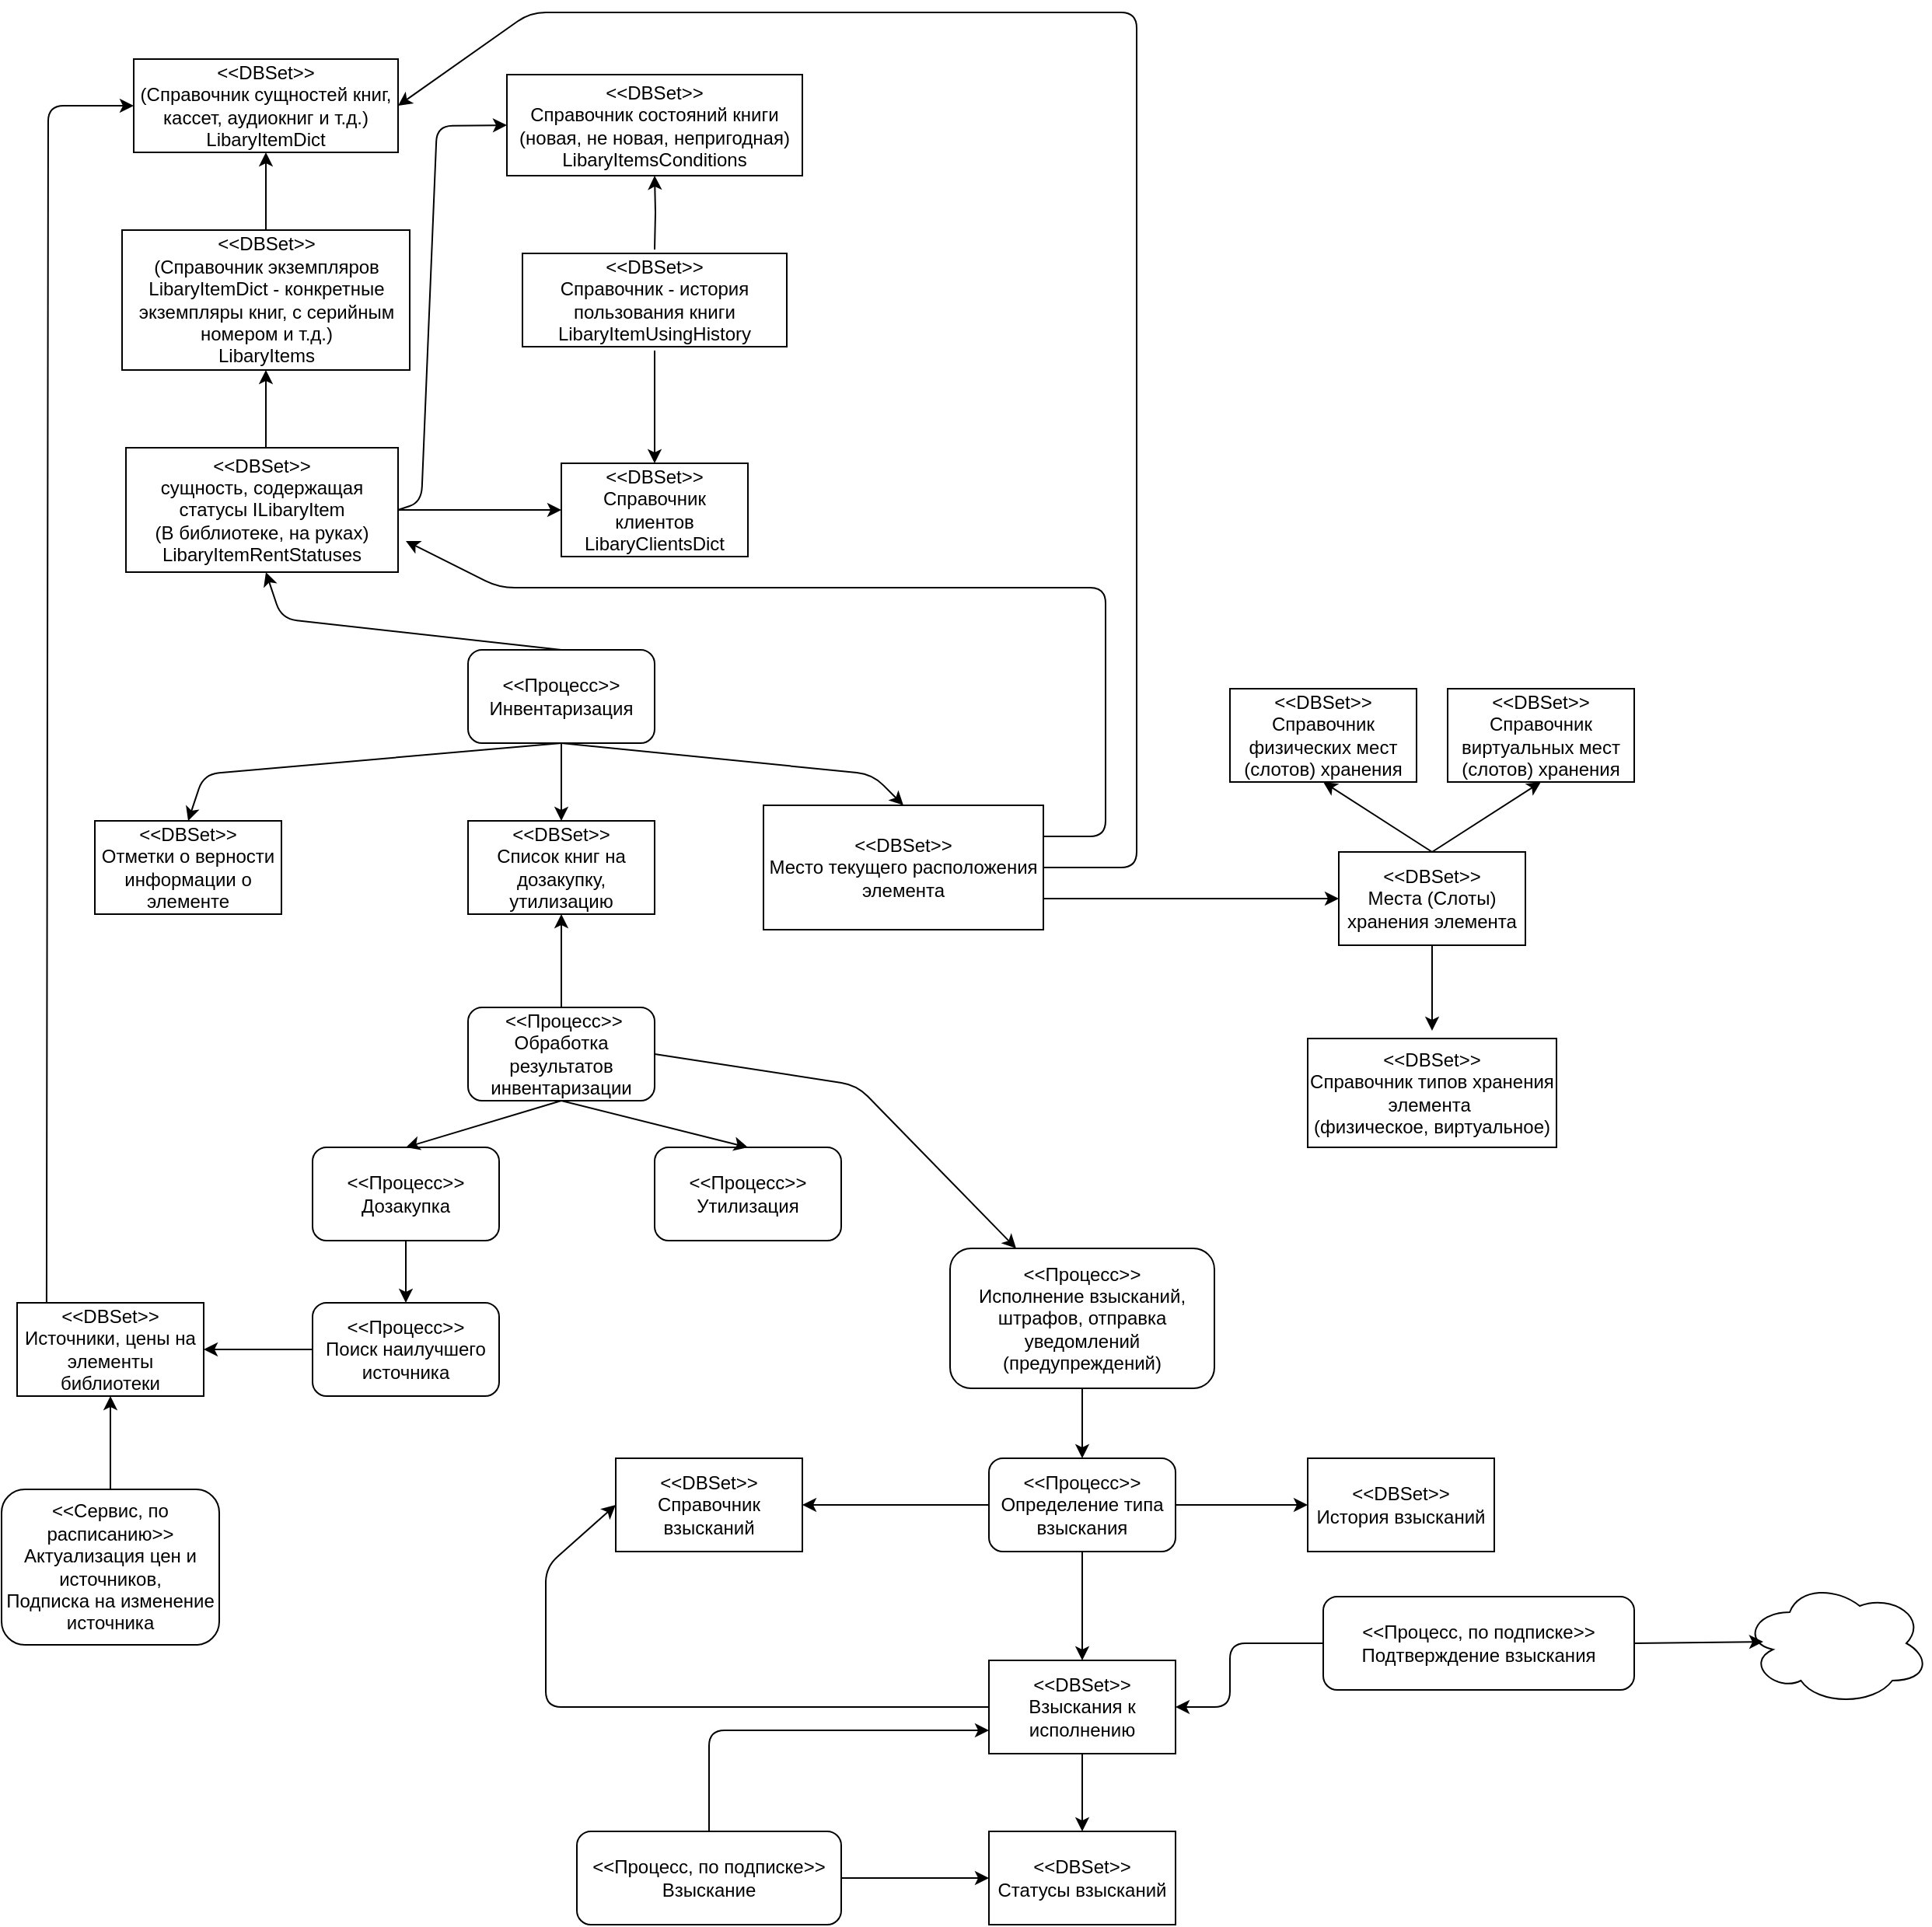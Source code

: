 <mxfile version="14.0.4" type="github">
  <diagram id="gK14NHplJyLcYUVit-RU" name="Page-1">
    <mxGraphModel dx="1422" dy="762" grid="1" gridSize="10" guides="1" tooltips="1" connect="1" arrows="1" fold="1" page="1" pageScale="1" pageWidth="827" pageHeight="1169" math="0" shadow="0">
      <root>
        <mxCell id="0" />
        <mxCell id="1" parent="0" />
        <mxCell id="wRO5aNu6ZZUKkR4L5Q84-1" value="&amp;lt;&amp;lt;Процесс&amp;gt;&amp;gt;&lt;br&gt;Инвентаризация" style="rounded=1;whiteSpace=wrap;html=1;" vertex="1" parent="1">
          <mxGeometry x="310" y="560" width="120" height="60" as="geometry" />
        </mxCell>
        <mxCell id="wRO5aNu6ZZUKkR4L5Q84-17" style="edgeStyle=orthogonalEdgeStyle;rounded=0;orthogonalLoop=1;jettySize=auto;html=1;" edge="1" parent="1">
          <mxGeometry relative="1" as="geometry">
            <mxPoint x="265" y="470" as="sourcePoint" />
            <mxPoint x="370" y="470" as="targetPoint" />
          </mxGeometry>
        </mxCell>
        <mxCell id="wRO5aNu6ZZUKkR4L5Q84-3" value="" style="endArrow=classic;html=1;exitX=0.5;exitY=0;exitDx=0;exitDy=0;entryX=0.5;entryY=1;entryDx=0;entryDy=0;" edge="1" parent="1" source="wRO5aNu6ZZUKkR4L5Q84-1">
          <mxGeometry width="50" height="50" relative="1" as="geometry">
            <mxPoint x="390" y="280" as="sourcePoint" />
            <mxPoint x="180" y="510" as="targetPoint" />
            <Array as="points">
              <mxPoint x="190" y="540" />
            </Array>
          </mxGeometry>
        </mxCell>
        <mxCell id="wRO5aNu6ZZUKkR4L5Q84-7" value="" style="endArrow=classic;html=1;entryX=0.5;entryY=1;entryDx=0;entryDy=0;exitX=0.5;exitY=0;exitDx=0;exitDy=0;" edge="1" parent="1" target="wRO5aNu6ZZUKkR4L5Q84-57">
          <mxGeometry width="50" height="50" relative="1" as="geometry">
            <mxPoint x="180" y="290" as="sourcePoint" />
            <mxPoint x="180" y="250" as="targetPoint" />
          </mxGeometry>
        </mxCell>
        <mxCell id="wRO5aNu6ZZUKkR4L5Q84-8" value="" style="endArrow=classic;html=1;exitX=0.5;exitY=0;exitDx=0;exitDy=0;entryX=0.5;entryY=1;entryDx=0;entryDy=0;" edge="1" parent="1">
          <mxGeometry width="50" height="50" relative="1" as="geometry">
            <mxPoint x="180" y="430" as="sourcePoint" />
            <mxPoint x="180" y="380" as="targetPoint" />
          </mxGeometry>
        </mxCell>
        <mxCell id="wRO5aNu6ZZUKkR4L5Q84-16" style="edgeStyle=orthogonalEdgeStyle;rounded=0;orthogonalLoop=1;jettySize=auto;html=1;entryX=0.5;entryY=1;entryDx=0;entryDy=0;" edge="1" parent="1" target="wRO5aNu6ZZUKkR4L5Q84-58">
          <mxGeometry relative="1" as="geometry">
            <mxPoint x="430" y="302.5" as="sourcePoint" />
            <mxPoint x="430" y="255" as="targetPoint" />
          </mxGeometry>
        </mxCell>
        <mxCell id="wRO5aNu6ZZUKkR4L5Q84-11" value="" style="endArrow=classic;html=1;entryX=0;entryY=0.5;entryDx=0;entryDy=0;exitX=1;exitY=0.5;exitDx=0;exitDy=0;" edge="1" parent="1" target="wRO5aNu6ZZUKkR4L5Q84-58">
          <mxGeometry width="50" height="50" relative="1" as="geometry">
            <mxPoint x="265" y="470" as="sourcePoint" />
            <mxPoint x="345" y="225" as="targetPoint" />
            <Array as="points">
              <mxPoint x="280" y="465" />
              <mxPoint x="290" y="223" />
            </Array>
          </mxGeometry>
        </mxCell>
        <mxCell id="wRO5aNu6ZZUKkR4L5Q84-12" value="" style="endArrow=classic;html=1;entryX=0.5;entryY=0;entryDx=0;entryDy=0;exitX=0.5;exitY=1;exitDx=0;exitDy=0;" edge="1" parent="1">
          <mxGeometry width="50" height="50" relative="1" as="geometry">
            <mxPoint x="430" y="367.5" as="sourcePoint" />
            <mxPoint x="430" y="440" as="targetPoint" />
          </mxGeometry>
        </mxCell>
        <mxCell id="wRO5aNu6ZZUKkR4L5Q84-20" value="" style="endArrow=classic;html=1;entryX=0.25;entryY=0;entryDx=0;entryDy=0;exitX=0.5;exitY=1;exitDx=0;exitDy=0;" edge="1" parent="1" source="wRO5aNu6ZZUKkR4L5Q84-1">
          <mxGeometry width="50" height="50" relative="1" as="geometry">
            <mxPoint x="390" y="360" as="sourcePoint" />
            <mxPoint x="590" y="660" as="targetPoint" />
            <Array as="points">
              <mxPoint x="570" y="640" />
            </Array>
          </mxGeometry>
        </mxCell>
        <mxCell id="wRO5aNu6ZZUKkR4L5Q84-24" value="" style="endArrow=classic;html=1;entryX=0.5;entryY=0;entryDx=0;entryDy=0;exitX=0.5;exitY=1;exitDx=0;exitDy=0;" edge="1" parent="1" source="wRO5aNu6ZZUKkR4L5Q84-1">
          <mxGeometry width="50" height="50" relative="1" as="geometry">
            <mxPoint x="390" y="520" as="sourcePoint" />
            <mxPoint x="130" y="670" as="targetPoint" />
            <Array as="points">
              <mxPoint x="140" y="640" />
            </Array>
          </mxGeometry>
        </mxCell>
        <mxCell id="wRO5aNu6ZZUKkR4L5Q84-25" value="" style="endArrow=classic;html=1;entryX=0.5;entryY=0;entryDx=0;entryDy=0;" edge="1" parent="1">
          <mxGeometry width="50" height="50" relative="1" as="geometry">
            <mxPoint x="370" y="620" as="sourcePoint" />
            <mxPoint x="370" y="670" as="targetPoint" />
          </mxGeometry>
        </mxCell>
        <mxCell id="wRO5aNu6ZZUKkR4L5Q84-27" value="" style="endArrow=classic;html=1;entryX=1;entryY=0.5;entryDx=0;entryDy=0;exitX=1;exitY=0.5;exitDx=0;exitDy=0;" edge="1" parent="1" source="wRO5aNu6ZZUKkR4L5Q84-66" target="wRO5aNu6ZZUKkR4L5Q84-57">
          <mxGeometry width="50" height="50" relative="1" as="geometry">
            <mxPoint x="710" y="700" as="sourcePoint" />
            <mxPoint x="265" y="208.98" as="targetPoint" />
            <Array as="points">
              <mxPoint x="740" y="700" />
              <mxPoint x="740" y="150" />
              <mxPoint x="350" y="150" />
            </Array>
          </mxGeometry>
        </mxCell>
        <mxCell id="wRO5aNu6ZZUKkR4L5Q84-34" value="" style="endArrow=classic;html=1;entryX=0.5;entryY=1;entryDx=0;entryDy=0;exitX=0.5;exitY=0;exitDx=0;exitDy=0;" edge="1" parent="1">
          <mxGeometry width="50" height="50" relative="1" as="geometry">
            <mxPoint x="930" y="690" as="sourcePoint" />
            <mxPoint x="860" y="645" as="targetPoint" />
          </mxGeometry>
        </mxCell>
        <mxCell id="wRO5aNu6ZZUKkR4L5Q84-35" value="" style="endArrow=classic;html=1;entryX=0.5;entryY=1;entryDx=0;entryDy=0;exitX=0.5;exitY=0;exitDx=0;exitDy=0;" edge="1" parent="1">
          <mxGeometry width="50" height="50" relative="1" as="geometry">
            <mxPoint x="930" y="690" as="sourcePoint" />
            <mxPoint x="1000" y="645" as="targetPoint" />
          </mxGeometry>
        </mxCell>
        <mxCell id="wRO5aNu6ZZUKkR4L5Q84-36" value="" style="endArrow=classic;html=1;entryX=0;entryY=0.5;entryDx=0;entryDy=0;exitX=1;exitY=0.75;exitDx=0;exitDy=0;" edge="1" parent="1" source="wRO5aNu6ZZUKkR4L5Q84-66">
          <mxGeometry width="50" height="50" relative="1" as="geometry">
            <mxPoint x="710" y="720" as="sourcePoint" />
            <mxPoint x="870" y="720" as="targetPoint" />
            <Array as="points">
              <mxPoint x="760" y="720" />
            </Array>
          </mxGeometry>
        </mxCell>
        <mxCell id="wRO5aNu6ZZUKkR4L5Q84-39" value="" style="endArrow=classic;html=1;exitX=1;exitY=0.25;exitDx=0;exitDy=0;" edge="1" parent="1" source="wRO5aNu6ZZUKkR4L5Q84-66">
          <mxGeometry width="50" height="50" relative="1" as="geometry">
            <mxPoint x="710" y="680" as="sourcePoint" />
            <mxPoint x="270" y="490" as="targetPoint" />
            <Array as="points">
              <mxPoint x="720" y="680" />
              <mxPoint x="720" y="520" />
              <mxPoint x="530" y="520" />
              <mxPoint x="330" y="520" />
            </Array>
          </mxGeometry>
        </mxCell>
        <mxCell id="wRO5aNu6ZZUKkR4L5Q84-40" value="" style="endArrow=classic;html=1;entryX=0.5;entryY=0;entryDx=0;entryDy=0;exitX=0.5;exitY=1;exitDx=0;exitDy=0;" edge="1" parent="1">
          <mxGeometry width="50" height="50" relative="1" as="geometry">
            <mxPoint x="930" y="750" as="sourcePoint" />
            <mxPoint x="930" y="805" as="targetPoint" />
          </mxGeometry>
        </mxCell>
        <mxCell id="wRO5aNu6ZZUKkR4L5Q84-42" style="edgeStyle=orthogonalEdgeStyle;rounded=0;orthogonalLoop=1;jettySize=auto;html=1;entryX=0.5;entryY=1;entryDx=0;entryDy=0;" edge="1" parent="1" source="wRO5aNu6ZZUKkR4L5Q84-41">
          <mxGeometry relative="1" as="geometry">
            <mxPoint x="370" y="730" as="targetPoint" />
          </mxGeometry>
        </mxCell>
        <mxCell id="wRO5aNu6ZZUKkR4L5Q84-41" value="&amp;nbsp;&amp;lt;&amp;lt;Процесс&amp;gt;&amp;gt;&lt;br&gt;Обработка результатов инвентаризации" style="rounded=1;whiteSpace=wrap;html=1;" vertex="1" parent="1">
          <mxGeometry x="310" y="790" width="120" height="60" as="geometry" />
        </mxCell>
        <mxCell id="wRO5aNu6ZZUKkR4L5Q84-43" value="&amp;lt;&amp;lt;Процесс&amp;gt;&amp;gt;&lt;br&gt;Утилизация" style="rounded=1;whiteSpace=wrap;html=1;" vertex="1" parent="1">
          <mxGeometry x="430" y="880" width="120" height="60" as="geometry" />
        </mxCell>
        <mxCell id="wRO5aNu6ZZUKkR4L5Q84-44" value="&amp;lt;&amp;lt;Процесс&amp;gt;&amp;gt;&lt;br&gt;Дозакупка" style="rounded=1;whiteSpace=wrap;html=1;" vertex="1" parent="1">
          <mxGeometry x="210" y="880" width="120" height="60" as="geometry" />
        </mxCell>
        <mxCell id="wRO5aNu6ZZUKkR4L5Q84-45" value="" style="endArrow=classic;html=1;entryX=0.5;entryY=0;entryDx=0;entryDy=0;exitX=0.5;exitY=1;exitDx=0;exitDy=0;" edge="1" parent="1" source="wRO5aNu6ZZUKkR4L5Q84-41" target="wRO5aNu6ZZUKkR4L5Q84-44">
          <mxGeometry width="50" height="50" relative="1" as="geometry">
            <mxPoint x="390" y="870" as="sourcePoint" />
            <mxPoint x="440" y="820" as="targetPoint" />
          </mxGeometry>
        </mxCell>
        <mxCell id="wRO5aNu6ZZUKkR4L5Q84-46" value="" style="endArrow=classic;html=1;entryX=0.5;entryY=0;entryDx=0;entryDy=0;exitX=0.5;exitY=1;exitDx=0;exitDy=0;" edge="1" parent="1" source="wRO5aNu6ZZUKkR4L5Q84-41" target="wRO5aNu6ZZUKkR4L5Q84-43">
          <mxGeometry width="50" height="50" relative="1" as="geometry">
            <mxPoint x="390" y="870" as="sourcePoint" />
            <mxPoint x="440" y="820" as="targetPoint" />
          </mxGeometry>
        </mxCell>
        <mxCell id="wRO5aNu6ZZUKkR4L5Q84-49" value="" style="endArrow=classic;html=1;entryX=0;entryY=0.5;entryDx=0;entryDy=0;exitX=0.158;exitY=0;exitDx=0;exitDy=0;exitPerimeter=0;" edge="1" parent="1" target="wRO5aNu6ZZUKkR4L5Q84-57">
          <mxGeometry width="50" height="50" relative="1" as="geometry">
            <mxPoint x="38.96" y="980" as="sourcePoint" />
            <mxPoint x="95" y="215" as="targetPoint" />
            <Array as="points">
              <mxPoint x="40" y="210" />
            </Array>
          </mxGeometry>
        </mxCell>
        <mxCell id="wRO5aNu6ZZUKkR4L5Q84-50" value="&amp;lt;&amp;lt;Процесс&amp;gt;&amp;gt;&lt;br&gt;Поиск наилучшего источника" style="rounded=1;whiteSpace=wrap;html=1;" vertex="1" parent="1">
          <mxGeometry x="210" y="980" width="120" height="60" as="geometry" />
        </mxCell>
        <mxCell id="wRO5aNu6ZZUKkR4L5Q84-51" value="" style="endArrow=classic;html=1;entryX=0.5;entryY=0;entryDx=0;entryDy=0;exitX=0.5;exitY=1;exitDx=0;exitDy=0;" edge="1" parent="1" source="wRO5aNu6ZZUKkR4L5Q84-44" target="wRO5aNu6ZZUKkR4L5Q84-50">
          <mxGeometry width="50" height="50" relative="1" as="geometry">
            <mxPoint x="390" y="980" as="sourcePoint" />
            <mxPoint x="440" y="930" as="targetPoint" />
          </mxGeometry>
        </mxCell>
        <mxCell id="wRO5aNu6ZZUKkR4L5Q84-52" value="" style="endArrow=classic;html=1;entryX=1;entryY=0.5;entryDx=0;entryDy=0;exitX=0;exitY=0.5;exitDx=0;exitDy=0;" edge="1" parent="1" source="wRO5aNu6ZZUKkR4L5Q84-50">
          <mxGeometry width="50" height="50" relative="1" as="geometry">
            <mxPoint x="390" y="980" as="sourcePoint" />
            <mxPoint x="140" y="1010" as="targetPoint" />
          </mxGeometry>
        </mxCell>
        <mxCell id="wRO5aNu6ZZUKkR4L5Q84-54" style="edgeStyle=orthogonalEdgeStyle;rounded=0;orthogonalLoop=1;jettySize=auto;html=1;entryX=0.5;entryY=1;entryDx=0;entryDy=0;" edge="1" parent="1" source="wRO5aNu6ZZUKkR4L5Q84-53">
          <mxGeometry relative="1" as="geometry">
            <mxPoint x="80" y="1040" as="targetPoint" />
          </mxGeometry>
        </mxCell>
        <mxCell id="wRO5aNu6ZZUKkR4L5Q84-53" value="&amp;lt;&amp;lt;Сервис, по расписанию&amp;gt;&amp;gt;&lt;br&gt;Актуализация цен и источников,&lt;br&gt;Подписка на изменение источника" style="rounded=1;whiteSpace=wrap;html=1;" vertex="1" parent="1">
          <mxGeometry x="10" y="1100" width="140" height="100" as="geometry" />
        </mxCell>
        <mxCell id="wRO5aNu6ZZUKkR4L5Q84-77" style="edgeStyle=orthogonalEdgeStyle;rounded=0;orthogonalLoop=1;jettySize=auto;html=1;entryX=0.5;entryY=0;entryDx=0;entryDy=0;" edge="1" parent="1" source="wRO5aNu6ZZUKkR4L5Q84-55" target="wRO5aNu6ZZUKkR4L5Q84-76">
          <mxGeometry relative="1" as="geometry" />
        </mxCell>
        <mxCell id="wRO5aNu6ZZUKkR4L5Q84-55" value="&amp;lt;&amp;lt;Процесс&amp;gt;&amp;gt;&lt;br&gt;Исполнение взысканий, штрафов, отправка уведомлений (предупреждений)" style="rounded=1;whiteSpace=wrap;html=1;" vertex="1" parent="1">
          <mxGeometry x="620" y="945" width="170" height="90" as="geometry" />
        </mxCell>
        <mxCell id="wRO5aNu6ZZUKkR4L5Q84-57" value="&lt;span&gt;&amp;lt;&amp;lt;DBSet&amp;gt;&amp;gt;&lt;/span&gt;&lt;br&gt;&lt;span&gt;(Справочник сущностей книг, кассет, аудиокниг и т.д.)&lt;/span&gt;&lt;br&gt;&lt;span&gt;LibaryItemDict&lt;/span&gt;" style="rounded=0;whiteSpace=wrap;html=1;" vertex="1" parent="1">
          <mxGeometry x="95" y="180" width="170" height="60" as="geometry" />
        </mxCell>
        <mxCell id="wRO5aNu6ZZUKkR4L5Q84-58" value="&lt;span&gt;&amp;lt;&amp;lt;DBSet&amp;gt;&amp;gt;&lt;/span&gt;&lt;br&gt;&lt;span&gt;Справочник состояний книги&lt;/span&gt;&lt;br&gt;&lt;span&gt;(новая, не новая, непригодная)&lt;/span&gt;&lt;br&gt;&lt;span&gt;LibaryItemsConditions&lt;/span&gt;" style="rounded=0;whiteSpace=wrap;html=1;" vertex="1" parent="1">
          <mxGeometry x="335" y="190" width="190" height="65" as="geometry" />
        </mxCell>
        <mxCell id="wRO5aNu6ZZUKkR4L5Q84-60" value="&lt;span&gt;&amp;lt;&amp;lt;DBSet&amp;gt;&amp;gt;&lt;/span&gt;&lt;br&gt;&lt;span&gt;Справочник - история пользования книги&lt;/span&gt;&lt;br&gt;&lt;span&gt;LibaryItemUsingHistory&lt;/span&gt;" style="rounded=0;whiteSpace=wrap;html=1;" vertex="1" parent="1">
          <mxGeometry x="345" y="305" width="170" height="60" as="geometry" />
        </mxCell>
        <mxCell id="wRO5aNu6ZZUKkR4L5Q84-61" value="&lt;span&gt;&amp;lt;&amp;lt;DBSet&amp;gt;&amp;gt;&lt;/span&gt;&lt;br&gt;&lt;span&gt;(Справочник экземпляров LibaryItemDict - конкретные экземпляры книг, с серийным номером и т.д.)&lt;/span&gt;&lt;br&gt;&lt;span&gt;LibaryItems&lt;/span&gt;" style="rounded=0;whiteSpace=wrap;html=1;" vertex="1" parent="1">
          <mxGeometry x="87.5" y="290" width="185" height="90" as="geometry" />
        </mxCell>
        <mxCell id="wRO5aNu6ZZUKkR4L5Q84-62" value="&lt;span&gt;&amp;lt;&amp;lt;DBSet&amp;gt;&amp;gt;&lt;/span&gt;&lt;br&gt;&lt;span&gt;Справочник клиентов&lt;/span&gt;&lt;br&gt;&lt;span&gt;LibaryClientsDict&lt;/span&gt;" style="rounded=0;whiteSpace=wrap;html=1;" vertex="1" parent="1">
          <mxGeometry x="370" y="440" width="120" height="60" as="geometry" />
        </mxCell>
        <mxCell id="wRO5aNu6ZZUKkR4L5Q84-63" value="&lt;span&gt;&amp;lt;&amp;lt;DBSet&amp;gt;&amp;gt;&lt;/span&gt;&lt;br&gt;&lt;span&gt;сущность, содержащая статусы ILibaryItem&lt;/span&gt;&lt;br&gt;&lt;span&gt;(В библиотеке, на руках)&lt;/span&gt;&lt;br&gt;&lt;span&gt;LibaryItemRentStatuses&lt;/span&gt;" style="rounded=0;whiteSpace=wrap;html=1;" vertex="1" parent="1">
          <mxGeometry x="90" y="430" width="175" height="80" as="geometry" />
        </mxCell>
        <mxCell id="wRO5aNu6ZZUKkR4L5Q84-64" value="&lt;span&gt;&amp;lt;&amp;lt;DBSet&amp;gt;&amp;gt;&lt;/span&gt;&lt;br&gt;&lt;span&gt;Отметки о верности информации о элементе&lt;/span&gt;" style="rounded=0;whiteSpace=wrap;html=1;" vertex="1" parent="1">
          <mxGeometry x="70" y="670" width="120" height="60" as="geometry" />
        </mxCell>
        <mxCell id="wRO5aNu6ZZUKkR4L5Q84-65" value="&lt;span&gt;&amp;lt;&amp;lt;DBSet&amp;gt;&amp;gt;&lt;/span&gt;&lt;br&gt;&lt;span&gt;Список книг на дозакупку, утилизацию&lt;/span&gt;" style="rounded=0;whiteSpace=wrap;html=1;" vertex="1" parent="1">
          <mxGeometry x="310" y="670" width="120" height="60" as="geometry" />
        </mxCell>
        <mxCell id="wRO5aNu6ZZUKkR4L5Q84-66" value="&lt;span&gt;&amp;lt;&amp;lt;DBSet&amp;gt;&amp;gt;&lt;/span&gt;&lt;br&gt;&lt;span&gt;Место текущего расположения элемента&lt;/span&gt;" style="rounded=0;whiteSpace=wrap;html=1;" vertex="1" parent="1">
          <mxGeometry x="500" y="660" width="180" height="80" as="geometry" />
        </mxCell>
        <mxCell id="wRO5aNu6ZZUKkR4L5Q84-67" value="&lt;span&gt;&amp;lt;&amp;lt;DBSet&amp;gt;&amp;gt;&lt;/span&gt;&lt;br&gt;&lt;span&gt;Источники, цены на элементы библиотеки&lt;/span&gt;" style="rounded=0;whiteSpace=wrap;html=1;" vertex="1" parent="1">
          <mxGeometry x="20" y="980" width="120" height="60" as="geometry" />
        </mxCell>
        <mxCell id="wRO5aNu6ZZUKkR4L5Q84-69" value="&lt;span&gt;&amp;lt;&amp;lt;DBSet&amp;gt;&amp;gt;&lt;/span&gt;&lt;br&gt;&lt;span&gt;Справочник физических мест (слотов) хранения&lt;/span&gt;" style="rounded=0;whiteSpace=wrap;html=1;" vertex="1" parent="1">
          <mxGeometry x="800" y="585" width="120" height="60" as="geometry" />
        </mxCell>
        <mxCell id="wRO5aNu6ZZUKkR4L5Q84-70" value="&lt;span&gt;&amp;lt;&amp;lt;DBSet&amp;gt;&amp;gt;&lt;/span&gt;&lt;br&gt;&lt;span&gt;Справочник виртуальных мест (слотов) хранения&lt;/span&gt;" style="rounded=0;whiteSpace=wrap;html=1;" vertex="1" parent="1">
          <mxGeometry x="940" y="585" width="120" height="60" as="geometry" />
        </mxCell>
        <mxCell id="wRO5aNu6ZZUKkR4L5Q84-71" value="&lt;span&gt;&amp;lt;&amp;lt;DBSet&amp;gt;&amp;gt;&lt;/span&gt;&lt;br&gt;&lt;span&gt;Места (Слоты) хранения элемента&lt;/span&gt;" style="rounded=0;whiteSpace=wrap;html=1;" vertex="1" parent="1">
          <mxGeometry x="870" y="690" width="120" height="60" as="geometry" />
        </mxCell>
        <mxCell id="wRO5aNu6ZZUKkR4L5Q84-73" value="&lt;span&gt;&amp;lt;&amp;lt;DBSet&amp;gt;&amp;gt;&lt;/span&gt;&lt;br&gt;&lt;span&gt;Справочник типов хранения элемента&amp;nbsp;&lt;/span&gt;&lt;br&gt;&lt;span&gt;(физическое, виртуальное)&lt;/span&gt;" style="rounded=0;whiteSpace=wrap;html=1;" vertex="1" parent="1">
          <mxGeometry x="850" y="810" width="160" height="70" as="geometry" />
        </mxCell>
        <mxCell id="wRO5aNu6ZZUKkR4L5Q84-74" value="&amp;lt;&amp;lt;DBSet&amp;gt;&amp;gt;&lt;br&gt;Справочник взысканий" style="rounded=0;whiteSpace=wrap;html=1;" vertex="1" parent="1">
          <mxGeometry x="405" y="1080" width="120" height="60" as="geometry" />
        </mxCell>
        <mxCell id="wRO5aNu6ZZUKkR4L5Q84-75" value="" style="endArrow=classic;html=1;entryX=0.25;entryY=0;entryDx=0;entryDy=0;exitX=1;exitY=0.5;exitDx=0;exitDy=0;" edge="1" parent="1" source="wRO5aNu6ZZUKkR4L5Q84-41" target="wRO5aNu6ZZUKkR4L5Q84-55">
          <mxGeometry width="50" height="50" relative="1" as="geometry">
            <mxPoint x="390" y="840" as="sourcePoint" />
            <mxPoint x="440" y="790" as="targetPoint" />
            <Array as="points">
              <mxPoint x="560" y="840" />
            </Array>
          </mxGeometry>
        </mxCell>
        <mxCell id="wRO5aNu6ZZUKkR4L5Q84-76" value="&amp;lt;&amp;lt;Процесс&amp;gt;&amp;gt;&lt;br&gt;Определение типа взыскания" style="rounded=1;whiteSpace=wrap;html=1;" vertex="1" parent="1">
          <mxGeometry x="645" y="1080" width="120" height="60" as="geometry" />
        </mxCell>
        <mxCell id="wRO5aNu6ZZUKkR4L5Q84-78" value="&amp;lt;&amp;lt;DBSet&amp;gt;&amp;gt;&lt;br&gt;Взыскания к исполнению" style="rounded=0;whiteSpace=wrap;html=1;" vertex="1" parent="1">
          <mxGeometry x="645" y="1210" width="120" height="60" as="geometry" />
        </mxCell>
        <mxCell id="wRO5aNu6ZZUKkR4L5Q84-80" value="&amp;lt;&amp;lt;DBSet&amp;gt;&amp;gt;&lt;br&gt;История взысканий" style="rounded=0;whiteSpace=wrap;html=1;" vertex="1" parent="1">
          <mxGeometry x="850" y="1080" width="120" height="60" as="geometry" />
        </mxCell>
        <mxCell id="wRO5aNu6ZZUKkR4L5Q84-81" value="" style="endArrow=classic;html=1;entryX=0;entryY=0.5;entryDx=0;entryDy=0;exitX=0;exitY=0.5;exitDx=0;exitDy=0;" edge="1" parent="1" source="wRO5aNu6ZZUKkR4L5Q84-78" target="wRO5aNu6ZZUKkR4L5Q84-74">
          <mxGeometry width="50" height="50" relative="1" as="geometry">
            <mxPoint x="390" y="1110" as="sourcePoint" />
            <mxPoint x="440" y="1060" as="targetPoint" />
            <Array as="points">
              <mxPoint x="360" y="1240" />
              <mxPoint x="360" y="1150" />
            </Array>
          </mxGeometry>
        </mxCell>
        <mxCell id="wRO5aNu6ZZUKkR4L5Q84-82" value="" style="endArrow=classic;html=1;entryX=1;entryY=0.5;entryDx=0;entryDy=0;exitX=0;exitY=0.5;exitDx=0;exitDy=0;" edge="1" parent="1" source="wRO5aNu6ZZUKkR4L5Q84-76" target="wRO5aNu6ZZUKkR4L5Q84-74">
          <mxGeometry width="50" height="50" relative="1" as="geometry">
            <mxPoint x="390" y="1110" as="sourcePoint" />
            <mxPoint x="440" y="1060" as="targetPoint" />
          </mxGeometry>
        </mxCell>
        <mxCell id="wRO5aNu6ZZUKkR4L5Q84-85" value="" style="endArrow=classic;html=1;entryX=0.5;entryY=0;entryDx=0;entryDy=0;exitX=0.5;exitY=1;exitDx=0;exitDy=0;" edge="1" parent="1" source="wRO5aNu6ZZUKkR4L5Q84-76" target="wRO5aNu6ZZUKkR4L5Q84-78">
          <mxGeometry width="50" height="50" relative="1" as="geometry">
            <mxPoint x="390" y="1210" as="sourcePoint" />
            <mxPoint x="440" y="1160" as="targetPoint" />
          </mxGeometry>
        </mxCell>
        <mxCell id="wRO5aNu6ZZUKkR4L5Q84-86" value="&amp;lt;&amp;lt;Процесс, по подписке&amp;gt;&amp;gt;&lt;br&gt;Взыскание" style="rounded=1;whiteSpace=wrap;html=1;" vertex="1" parent="1">
          <mxGeometry x="380" y="1320" width="170" height="60" as="geometry" />
        </mxCell>
        <mxCell id="wRO5aNu6ZZUKkR4L5Q84-89" value="" style="endArrow=classic;html=1;entryX=0;entryY=0.75;entryDx=0;entryDy=0;exitX=0.5;exitY=0;exitDx=0;exitDy=0;" edge="1" parent="1" source="wRO5aNu6ZZUKkR4L5Q84-86" target="wRO5aNu6ZZUKkR4L5Q84-78">
          <mxGeometry width="50" height="50" relative="1" as="geometry">
            <mxPoint x="390" y="1290" as="sourcePoint" />
            <mxPoint x="440" y="1240" as="targetPoint" />
            <Array as="points">
              <mxPoint x="465" y="1255" />
            </Array>
          </mxGeometry>
        </mxCell>
        <mxCell id="wRO5aNu6ZZUKkR4L5Q84-90" value="" style="endArrow=classic;html=1;entryX=0;entryY=0.5;entryDx=0;entryDy=0;exitX=1;exitY=0.5;exitDx=0;exitDy=0;" edge="1" parent="1" source="wRO5aNu6ZZUKkR4L5Q84-76" target="wRO5aNu6ZZUKkR4L5Q84-80">
          <mxGeometry width="50" height="50" relative="1" as="geometry">
            <mxPoint x="390" y="1290" as="sourcePoint" />
            <mxPoint x="440" y="1240" as="targetPoint" />
          </mxGeometry>
        </mxCell>
        <mxCell id="wRO5aNu6ZZUKkR4L5Q84-91" value="&amp;lt;&amp;lt;Процесс, по подписке&amp;gt;&amp;gt;&lt;br&gt;Подтверждение взыскания" style="rounded=1;whiteSpace=wrap;html=1;" vertex="1" parent="1">
          <mxGeometry x="860" y="1169" width="200" height="60" as="geometry" />
        </mxCell>
        <mxCell id="wRO5aNu6ZZUKkR4L5Q84-92" value="&amp;lt;&amp;lt;DBSet&amp;gt;&amp;gt;&lt;br&gt;Статусы взысканий" style="rounded=0;whiteSpace=wrap;html=1;" vertex="1" parent="1">
          <mxGeometry x="645" y="1320" width="120" height="60" as="geometry" />
        </mxCell>
        <mxCell id="wRO5aNu6ZZUKkR4L5Q84-93" value="" style="endArrow=classic;html=1;entryX=0.5;entryY=0;entryDx=0;entryDy=0;exitX=0.5;exitY=1;exitDx=0;exitDy=0;" edge="1" parent="1" source="wRO5aNu6ZZUKkR4L5Q84-78" target="wRO5aNu6ZZUKkR4L5Q84-92">
          <mxGeometry width="50" height="50" relative="1" as="geometry">
            <mxPoint x="740" y="1260" as="sourcePoint" />
            <mxPoint x="790" y="1210" as="targetPoint" />
          </mxGeometry>
        </mxCell>
        <mxCell id="wRO5aNu6ZZUKkR4L5Q84-94" value="" style="endArrow=classic;html=1;entryX=0;entryY=0.5;entryDx=0;entryDy=0;exitX=1;exitY=0.5;exitDx=0;exitDy=0;" edge="1" parent="1" source="wRO5aNu6ZZUKkR4L5Q84-86" target="wRO5aNu6ZZUKkR4L5Q84-92">
          <mxGeometry width="50" height="50" relative="1" as="geometry">
            <mxPoint x="740" y="1260" as="sourcePoint" />
            <mxPoint x="790" y="1210" as="targetPoint" />
            <Array as="points">
              <mxPoint x="600" y="1350" />
            </Array>
          </mxGeometry>
        </mxCell>
        <mxCell id="wRO5aNu6ZZUKkR4L5Q84-95" value="" style="ellipse;shape=cloud;whiteSpace=wrap;html=1;" vertex="1" parent="1">
          <mxGeometry x="1130" y="1159" width="120" height="80" as="geometry" />
        </mxCell>
        <mxCell id="wRO5aNu6ZZUKkR4L5Q84-96" value="" style="endArrow=classic;html=1;exitX=1;exitY=0.5;exitDx=0;exitDy=0;entryX=0.108;entryY=0.488;entryDx=0;entryDy=0;entryPerimeter=0;" edge="1" parent="1" source="wRO5aNu6ZZUKkR4L5Q84-91" target="wRO5aNu6ZZUKkR4L5Q84-95">
          <mxGeometry width="50" height="50" relative="1" as="geometry">
            <mxPoint x="740" y="1260" as="sourcePoint" />
            <mxPoint x="1140" y="1240" as="targetPoint" />
          </mxGeometry>
        </mxCell>
        <mxCell id="wRO5aNu6ZZUKkR4L5Q84-98" value="" style="endArrow=classic;html=1;exitX=0;exitY=0.5;exitDx=0;exitDy=0;entryX=1;entryY=0.5;entryDx=0;entryDy=0;" edge="1" parent="1" source="wRO5aNu6ZZUKkR4L5Q84-91" target="wRO5aNu6ZZUKkR4L5Q84-78">
          <mxGeometry width="50" height="50" relative="1" as="geometry">
            <mxPoint x="740" y="1260" as="sourcePoint" />
            <mxPoint x="770" y="1240" as="targetPoint" />
            <Array as="points">
              <mxPoint x="800" y="1199" />
              <mxPoint x="800" y="1240" />
            </Array>
          </mxGeometry>
        </mxCell>
      </root>
    </mxGraphModel>
  </diagram>
</mxfile>
